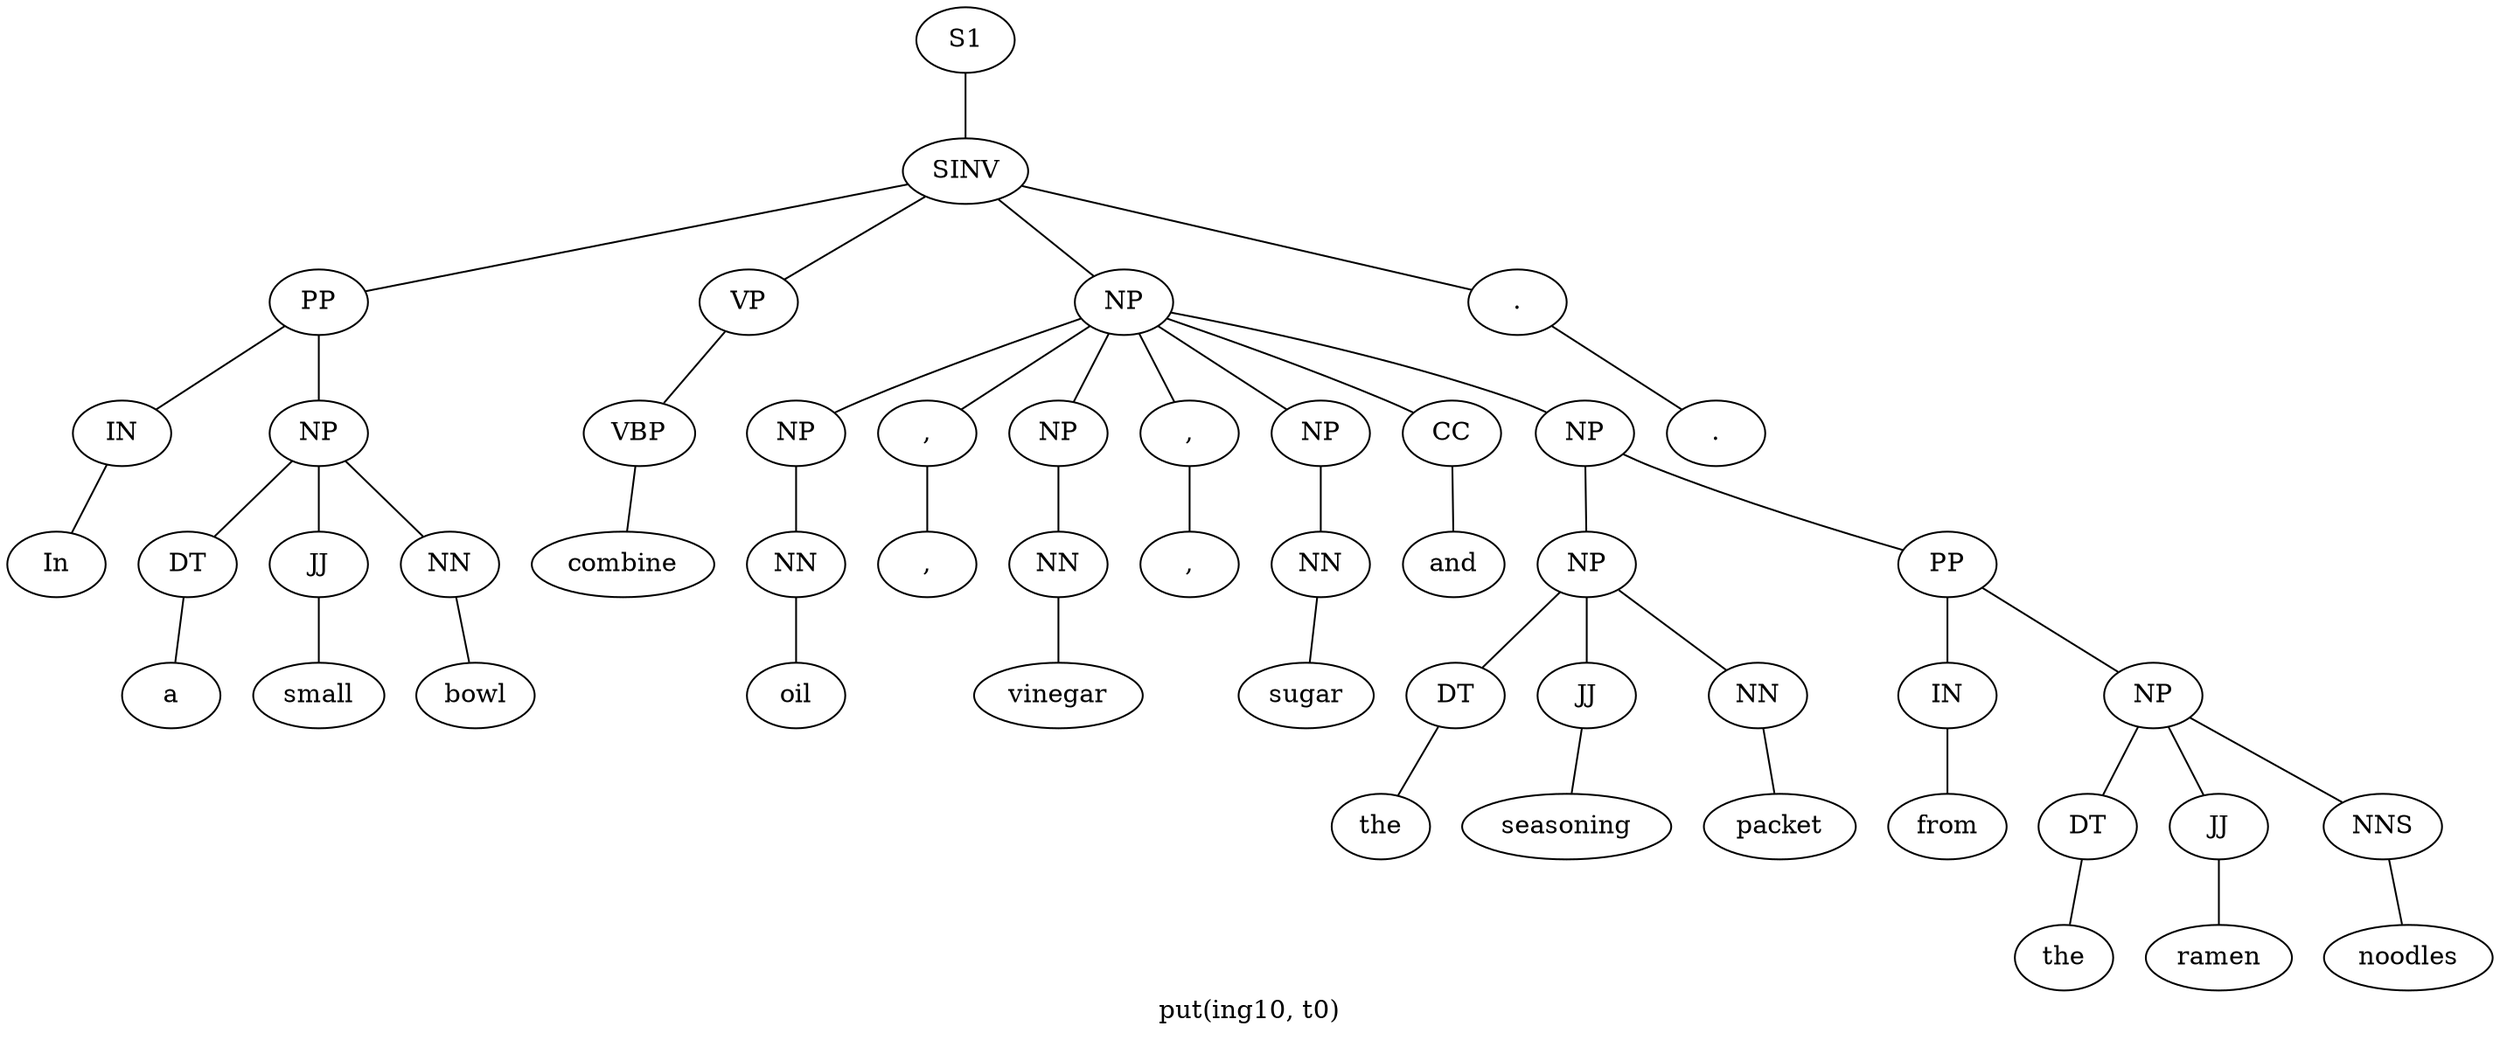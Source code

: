 graph SyntaxGraph {
	label = "put(ing10, t0)";
	Node0 [label="S1"];
	Node1 [label="SINV"];
	Node2 [label="PP"];
	Node3 [label="IN"];
	Node4 [label="In"];
	Node5 [label="NP"];
	Node6 [label="DT"];
	Node7 [label="a"];
	Node8 [label="JJ"];
	Node9 [label="small"];
	Node10 [label="NN"];
	Node11 [label="bowl"];
	Node12 [label="VP"];
	Node13 [label="VBP"];
	Node14 [label="combine"];
	Node15 [label="NP"];
	Node16 [label="NP"];
	Node17 [label="NN"];
	Node18 [label="oil"];
	Node19 [label=","];
	Node20 [label=","];
	Node21 [label="NP"];
	Node22 [label="NN"];
	Node23 [label="vinegar"];
	Node24 [label=","];
	Node25 [label=","];
	Node26 [label="NP"];
	Node27 [label="NN"];
	Node28 [label="sugar"];
	Node29 [label="CC"];
	Node30 [label="and"];
	Node31 [label="NP"];
	Node32 [label="NP"];
	Node33 [label="DT"];
	Node34 [label="the"];
	Node35 [label="JJ"];
	Node36 [label="seasoning"];
	Node37 [label="NN"];
	Node38 [label="packet"];
	Node39 [label="PP"];
	Node40 [label="IN"];
	Node41 [label="from"];
	Node42 [label="NP"];
	Node43 [label="DT"];
	Node44 [label="the"];
	Node45 [label="JJ"];
	Node46 [label="ramen"];
	Node47 [label="NNS"];
	Node48 [label="noodles"];
	Node49 [label="."];
	Node50 [label="."];

	Node0 -- Node1;
	Node1 -- Node2;
	Node1 -- Node12;
	Node1 -- Node15;
	Node1 -- Node49;
	Node2 -- Node3;
	Node2 -- Node5;
	Node3 -- Node4;
	Node5 -- Node6;
	Node5 -- Node8;
	Node5 -- Node10;
	Node6 -- Node7;
	Node8 -- Node9;
	Node10 -- Node11;
	Node12 -- Node13;
	Node13 -- Node14;
	Node15 -- Node16;
	Node15 -- Node19;
	Node15 -- Node21;
	Node15 -- Node24;
	Node15 -- Node26;
	Node15 -- Node29;
	Node15 -- Node31;
	Node16 -- Node17;
	Node17 -- Node18;
	Node19 -- Node20;
	Node21 -- Node22;
	Node22 -- Node23;
	Node24 -- Node25;
	Node26 -- Node27;
	Node27 -- Node28;
	Node29 -- Node30;
	Node31 -- Node32;
	Node31 -- Node39;
	Node32 -- Node33;
	Node32 -- Node35;
	Node32 -- Node37;
	Node33 -- Node34;
	Node35 -- Node36;
	Node37 -- Node38;
	Node39 -- Node40;
	Node39 -- Node42;
	Node40 -- Node41;
	Node42 -- Node43;
	Node42 -- Node45;
	Node42 -- Node47;
	Node43 -- Node44;
	Node45 -- Node46;
	Node47 -- Node48;
	Node49 -- Node50;
}